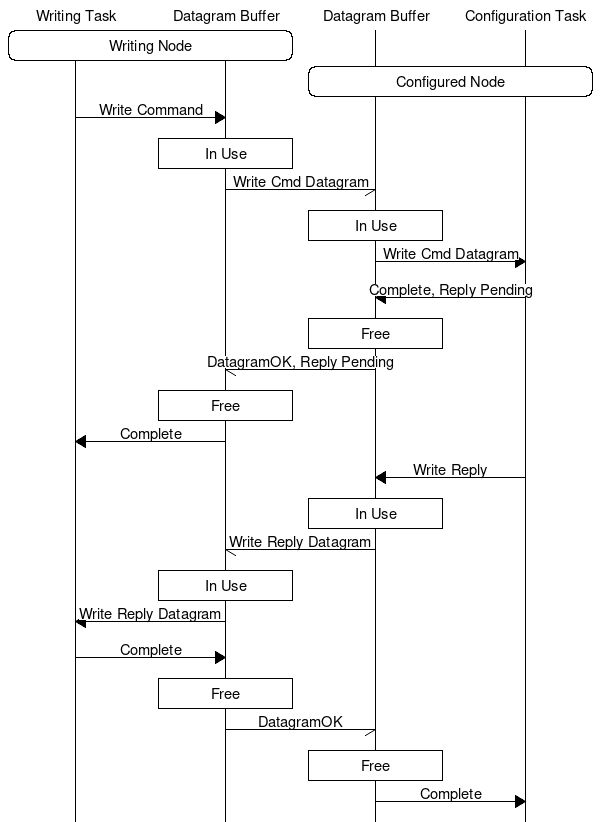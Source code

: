 # MSC for normal mem config write with reply (deferred OK or error)
msc {

  s [label="Writing Task"], sb [label="Datagram Buffer"], 
  rb [label="Datagram Buffer"], r [label="Configuration Task"];

  s rbox sb [label="Writing Node"];
  rb rbox r [label="Configured Node"];
  
  s=>sb [label="Write Command"];
  sb box sb [label="In Use"];
  
  sb->rb [ label = "Write Cmd Datagram" ] ;
  rb box rb [label="In Use"];

  rb=>r [label="Write Cmd Datagram"];
  r=>rb [label="Complete, Reply Pending"];

  rb box rb [label="Free"];
  
  rb -> sb [ label="DatagramOK, Reply Pending" ] ;
  
  sb box sb [label="Free"];
  sb=>s [label="Complete"];
  
  r=>rb [label="Write Reply"];
  rb box rb [label="In Use"];

  rb -> sb [ label="Write Reply Datagram" ] ;
  sb box sb [label="In Use"];
  sb=>s [label="Write Reply Datagram"];
  s=>sb [label="Complete"];
  sb box sb [label="Free"];

  sb -> rb [ label="DatagramOK" ] ;
  rb box rb [label="Free"];
  rb=>r [label="Complete"];

  
}
